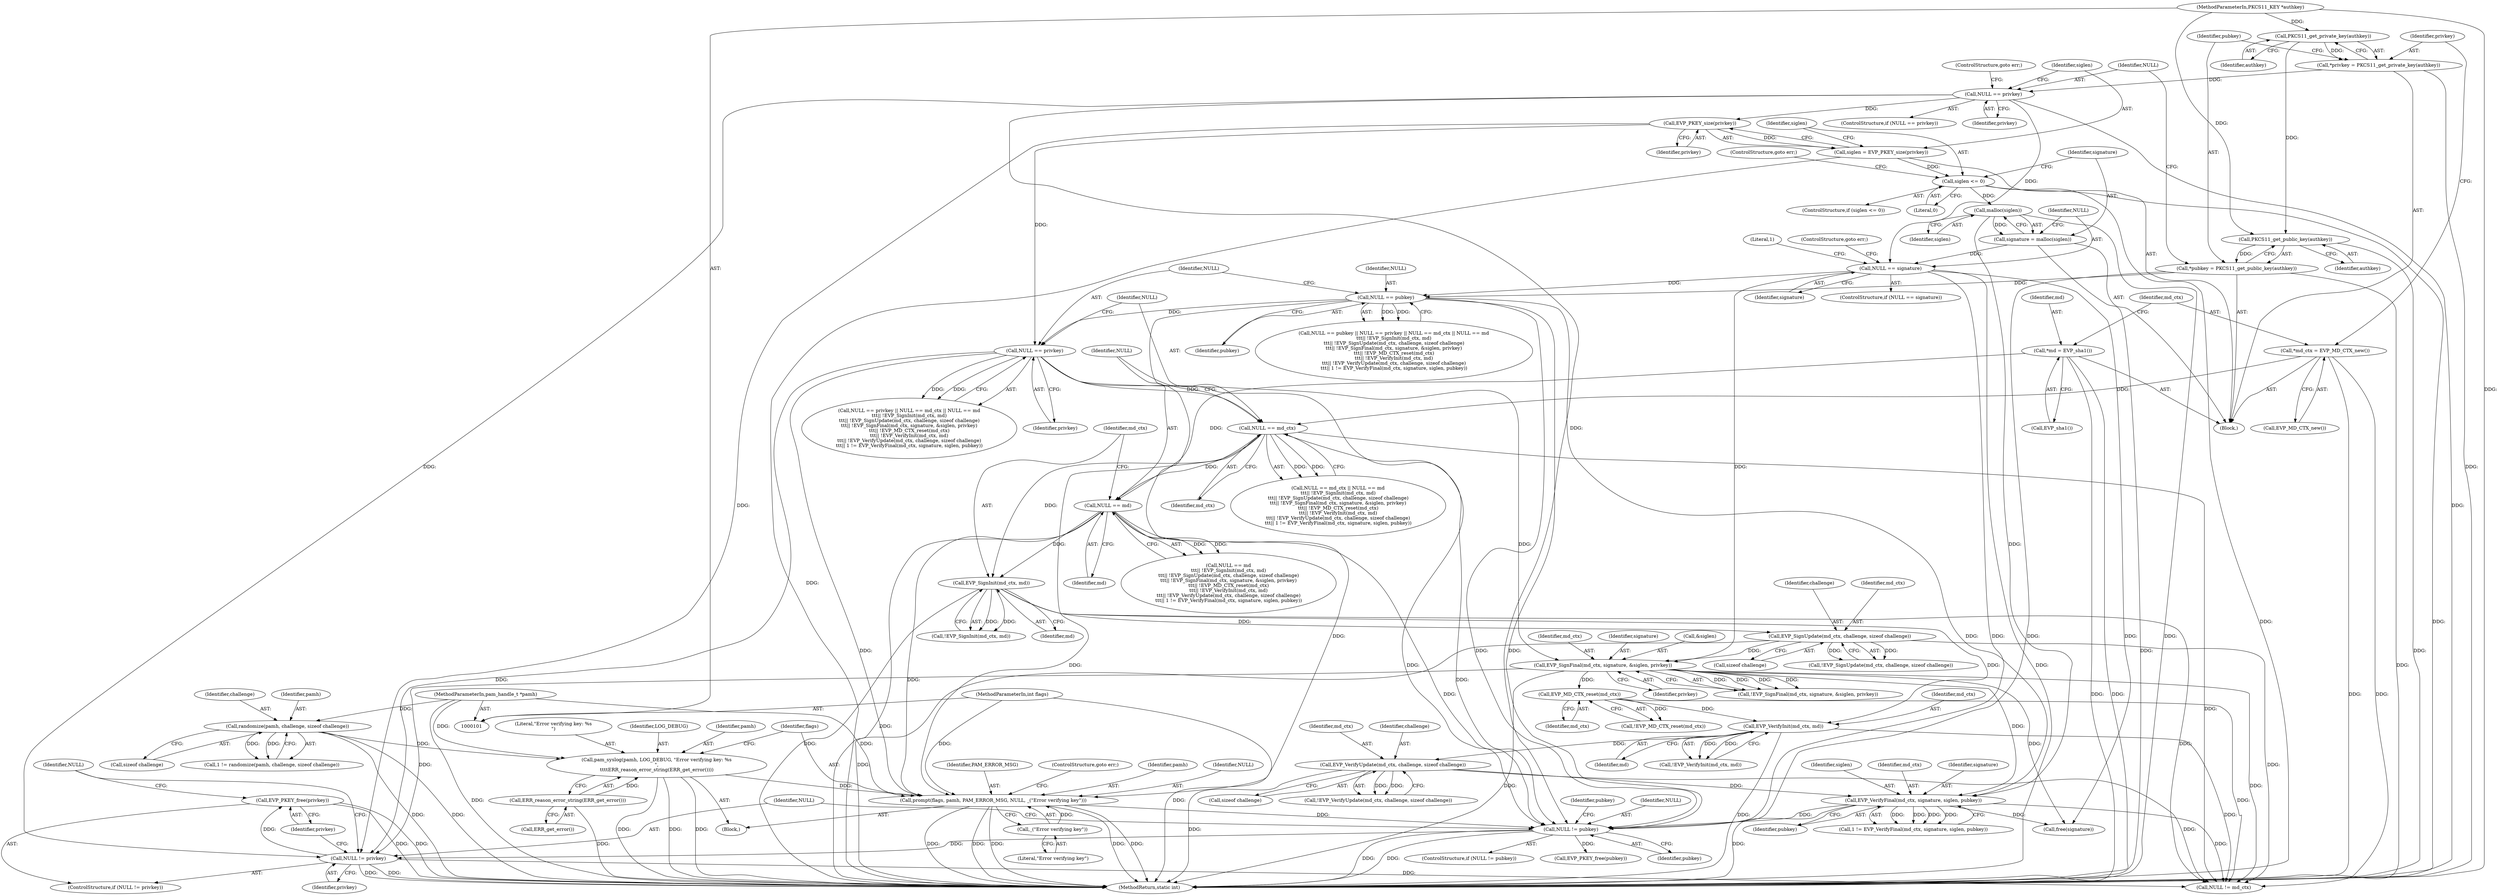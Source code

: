 digraph "0_pam_p11_d150b60e1e14c261b113f55681419ad1dfa8a76c@API" {
"1000258" [label="(Call,EVP_PKEY_free(privkey))"];
"1000255" [label="(Call,NULL != privkey)"];
"1000249" [label="(Call,NULL != pubkey)"];
"1000234" [label="(Call,prompt(flags, pamh, PAM_ERROR_MSG, NULL, _(\"Error verifying key\")))"];
"1000103" [label="(MethodParameterIn,int flags)"];
"1000228" [label="(Call,pam_syslog(pamh, LOG_DEBUG, \"Error verifying key: %s\n\",\n\t\t\t\tERR_reason_error_string(ERR_get_error())))"];
"1000160" [label="(Call,randomize(pamh, challenge, sizeof challenge))"];
"1000102" [label="(MethodParameterIn,pam_handle_t *pamh)"];
"1000232" [label="(Call,ERR_reason_error_string(ERR_get_error()))"];
"1000169" [label="(Call,NULL == pubkey)"];
"1000153" [label="(Call,NULL == signature)"];
"1000135" [label="(Call,NULL == privkey)"];
"1000125" [label="(Call,*privkey = PKCS11_get_private_key(authkey))"];
"1000127" [label="(Call,PKCS11_get_private_key(authkey))"];
"1000104" [label="(MethodParameterIn,PKCS11_KEY *authkey)"];
"1000148" [label="(Call,signature = malloc(siglen))"];
"1000150" [label="(Call,malloc(siglen))"];
"1000144" [label="(Call,siglen <= 0)"];
"1000139" [label="(Call,siglen = EVP_PKEY_size(privkey))"];
"1000141" [label="(Call,EVP_PKEY_size(privkey))"];
"1000130" [label="(Call,*pubkey = PKCS11_get_public_key(authkey))"];
"1000132" [label="(Call,PKCS11_get_public_key(authkey))"];
"1000173" [label="(Call,NULL == privkey)"];
"1000181" [label="(Call,NULL == md)"];
"1000177" [label="(Call,NULL == md_ctx)"];
"1000121" [label="(Call,*md_ctx = EVP_MD_CTX_new())"];
"1000117" [label="(Call,*md = EVP_sha1())"];
"1000239" [label="(Call,_(\"Error verifying key\"))"];
"1000222" [label="(Call,EVP_VerifyFinal(md_ctx, signature, siglen, pubkey))"];
"1000215" [label="(Call,EVP_VerifyUpdate(md_ctx, challenge, sizeof challenge))"];
"1000210" [label="(Call,EVP_VerifyInit(md_ctx, md))"];
"1000206" [label="(Call,EVP_MD_CTX_reset(md_ctx))"];
"1000198" [label="(Call,EVP_SignFinal(md_ctx, signature, &siglen, privkey))"];
"1000191" [label="(Call,EVP_SignUpdate(md_ctx, challenge, sizeof challenge))"];
"1000186" [label="(Call,EVP_SignInit(md_ctx, md))"];
"1000253" [label="(Identifier,pubkey)"];
"1000211" [label="(Identifier,md_ctx)"];
"1000246" [label="(Call,free(signature))"];
"1000251" [label="(Identifier,pubkey)"];
"1000119" [label="(Call,EVP_sha1())"];
"1000216" [label="(Identifier,md_ctx)"];
"1000160" [label="(Call,randomize(pamh, challenge, sizeof challenge))"];
"1000105" [label="(Block,)"];
"1000132" [label="(Call,PKCS11_get_public_key(authkey))"];
"1000224" [label="(Identifier,signature)"];
"1000201" [label="(Call,&siglen)"];
"1000210" [label="(Call,EVP_VerifyInit(md_ctx, md))"];
"1000134" [label="(ControlStructure,if (NULL == privkey))"];
"1000155" [label="(Identifier,signature)"];
"1000126" [label="(Identifier,privkey)"];
"1000174" [label="(Identifier,NULL)"];
"1000128" [label="(Identifier,authkey)"];
"1000209" [label="(Call,!EVP_VerifyInit(md_ctx, md))"];
"1000177" [label="(Call,NULL == md_ctx)"];
"1000231" [label="(Literal,\"Error verifying key: %s\n\")"];
"1000138" [label="(ControlStructure,goto err;)"];
"1000225" [label="(Identifier,siglen)"];
"1000257" [label="(Identifier,privkey)"];
"1000250" [label="(Identifier,NULL)"];
"1000179" [label="(Identifier,md_ctx)"];
"1000148" [label="(Call,signature = malloc(siglen))"];
"1000154" [label="(Identifier,NULL)"];
"1000151" [label="(Identifier,siglen)"];
"1000193" [label="(Identifier,challenge)"];
"1000142" [label="(Identifier,privkey)"];
"1000269" [label="(MethodReturn,static int)"];
"1000118" [label="(Identifier,md)"];
"1000149" [label="(Identifier,signature)"];
"1000169" [label="(Call,NULL == pubkey)"];
"1000235" [label="(Identifier,flags)"];
"1000212" [label="(Identifier,md)"];
"1000172" [label="(Call,NULL == privkey || NULL == md_ctx || NULL == md\n\t\t\t|| !EVP_SignInit(md_ctx, md)\n\t\t\t|| !EVP_SignUpdate(md_ctx, challenge, sizeof challenge)\n\t\t\t|| !EVP_SignFinal(md_ctx, signature, &siglen, privkey)\n\t\t\t|| !EVP_MD_CTX_reset(md_ctx)\n\t\t\t|| !EVP_VerifyInit(md_ctx, md)\n\t\t\t|| !EVP_VerifyUpdate(md_ctx, challenge, sizeof challenge)\n\t\t\t|| 1 != EVP_VerifyFinal(md_ctx, signature, siglen, pubkey))"];
"1000125" [label="(Call,*privkey = PKCS11_get_private_key(authkey))"];
"1000173" [label="(Call,NULL == privkey)"];
"1000206" [label="(Call,EVP_MD_CTX_reset(md_ctx))"];
"1000226" [label="(Identifier,pubkey)"];
"1000186" [label="(Call,EVP_SignInit(md_ctx, md))"];
"1000176" [label="(Call,NULL == md_ctx || NULL == md\n\t\t\t|| !EVP_SignInit(md_ctx, md)\n\t\t\t|| !EVP_SignUpdate(md_ctx, challenge, sizeof challenge)\n\t\t\t|| !EVP_SignFinal(md_ctx, signature, &siglen, privkey)\n\t\t\t|| !EVP_MD_CTX_reset(md_ctx)\n\t\t\t|| !EVP_VerifyInit(md_ctx, md)\n\t\t\t|| !EVP_VerifyUpdate(md_ctx, challenge, sizeof challenge)\n\t\t\t|| 1 != EVP_VerifyFinal(md_ctx, signature, siglen, pubkey))"];
"1000248" [label="(ControlStructure,if (NULL != pubkey))"];
"1000123" [label="(Call,EVP_MD_CTX_new())"];
"1000136" [label="(Identifier,NULL)"];
"1000133" [label="(Identifier,authkey)"];
"1000259" [label="(Identifier,privkey)"];
"1000205" [label="(Call,!EVP_MD_CTX_reset(md_ctx))"];
"1000121" [label="(Call,*md_ctx = EVP_MD_CTX_new())"];
"1000197" [label="(Call,!EVP_SignFinal(md_ctx, signature, &siglen, privkey))"];
"1000194" [label="(Call,sizeof challenge)"];
"1000214" [label="(Call,!EVP_VerifyUpdate(md_ctx, challenge, sizeof challenge))"];
"1000255" [label="(Call,NULL != privkey)"];
"1000217" [label="(Identifier,challenge)"];
"1000183" [label="(Identifier,md)"];
"1000130" [label="(Call,*pubkey = PKCS11_get_public_key(authkey))"];
"1000232" [label="(Call,ERR_reason_error_string(ERR_get_error()))"];
"1000158" [label="(Call,1 != randomize(pamh, challenge, sizeof challenge))"];
"1000254" [label="(ControlStructure,if (NULL != privkey))"];
"1000159" [label="(Literal,1)"];
"1000162" [label="(Identifier,challenge)"];
"1000156" [label="(ControlStructure,goto err;)"];
"1000171" [label="(Identifier,pubkey)"];
"1000122" [label="(Identifier,md_ctx)"];
"1000144" [label="(Call,siglen <= 0)"];
"1000240" [label="(Literal,\"Error verifying key\")"];
"1000237" [label="(Identifier,PAM_ERROR_MSG)"];
"1000147" [label="(ControlStructure,goto err;)"];
"1000117" [label="(Call,*md = EVP_sha1())"];
"1000141" [label="(Call,EVP_PKEY_size(privkey))"];
"1000150" [label="(Call,malloc(siglen))"];
"1000252" [label="(Call,EVP_PKEY_free(pubkey))"];
"1000215" [label="(Call,EVP_VerifyUpdate(md_ctx, challenge, sizeof challenge))"];
"1000168" [label="(Call,NULL == pubkey || NULL == privkey || NULL == md_ctx || NULL == md\n\t\t\t|| !EVP_SignInit(md_ctx, md)\n\t\t\t|| !EVP_SignUpdate(md_ctx, challenge, sizeof challenge)\n\t\t\t|| !EVP_SignFinal(md_ctx, signature, &siglen, privkey)\n\t\t\t|| !EVP_MD_CTX_reset(md_ctx)\n\t\t\t|| !EVP_VerifyInit(md_ctx, md)\n\t\t\t|| !EVP_VerifyUpdate(md_ctx, challenge, sizeof challenge)\n\t\t\t|| 1 != EVP_VerifyFinal(md_ctx, signature, siglen, pubkey))"];
"1000222" [label="(Call,EVP_VerifyFinal(md_ctx, signature, siglen, pubkey))"];
"1000187" [label="(Identifier,md_ctx)"];
"1000227" [label="(Block,)"];
"1000191" [label="(Call,EVP_SignUpdate(md_ctx, challenge, sizeof challenge))"];
"1000190" [label="(Call,!EVP_SignUpdate(md_ctx, challenge, sizeof challenge))"];
"1000152" [label="(ControlStructure,if (NULL == signature))"];
"1000127" [label="(Call,PKCS11_get_private_key(authkey))"];
"1000239" [label="(Call,_(\"Error verifying key\"))"];
"1000137" [label="(Identifier,privkey)"];
"1000140" [label="(Identifier,siglen)"];
"1000153" [label="(Call,NULL == signature)"];
"1000145" [label="(Identifier,siglen)"];
"1000199" [label="(Identifier,md_ctx)"];
"1000218" [label="(Call,sizeof challenge)"];
"1000170" [label="(Identifier,NULL)"];
"1000139" [label="(Call,siglen = EVP_PKEY_size(privkey))"];
"1000175" [label="(Identifier,privkey)"];
"1000161" [label="(Identifier,pamh)"];
"1000200" [label="(Identifier,signature)"];
"1000207" [label="(Identifier,md_ctx)"];
"1000163" [label="(Call,sizeof challenge)"];
"1000203" [label="(Identifier,privkey)"];
"1000258" [label="(Call,EVP_PKEY_free(privkey))"];
"1000230" [label="(Identifier,LOG_DEBUG)"];
"1000262" [label="(Identifier,NULL)"];
"1000103" [label="(MethodParameterIn,int flags)"];
"1000143" [label="(ControlStructure,if (siglen <= 0))"];
"1000180" [label="(Call,NULL == md\n\t\t\t|| !EVP_SignInit(md_ctx, md)\n\t\t\t|| !EVP_SignUpdate(md_ctx, challenge, sizeof challenge)\n\t\t\t|| !EVP_SignFinal(md_ctx, signature, &siglen, privkey)\n\t\t\t|| !EVP_MD_CTX_reset(md_ctx)\n\t\t\t|| !EVP_VerifyInit(md_ctx, md)\n\t\t\t|| !EVP_VerifyUpdate(md_ctx, challenge, sizeof challenge)\n\t\t\t|| 1 != EVP_VerifyFinal(md_ctx, signature, siglen, pubkey))"];
"1000256" [label="(Identifier,NULL)"];
"1000104" [label="(MethodParameterIn,PKCS11_KEY *authkey)"];
"1000102" [label="(MethodParameterIn,pam_handle_t *pamh)"];
"1000241" [label="(ControlStructure,goto err;)"];
"1000220" [label="(Call,1 != EVP_VerifyFinal(md_ctx, signature, siglen, pubkey))"];
"1000185" [label="(Call,!EVP_SignInit(md_ctx, md))"];
"1000236" [label="(Identifier,pamh)"];
"1000135" [label="(Call,NULL == privkey)"];
"1000198" [label="(Call,EVP_SignFinal(md_ctx, signature, &siglen, privkey))"];
"1000181" [label="(Call,NULL == md)"];
"1000233" [label="(Call,ERR_get_error())"];
"1000228" [label="(Call,pam_syslog(pamh, LOG_DEBUG, \"Error verifying key: %s\n\",\n\t\t\t\tERR_reason_error_string(ERR_get_error())))"];
"1000192" [label="(Identifier,md_ctx)"];
"1000188" [label="(Identifier,md)"];
"1000223" [label="(Identifier,md_ctx)"];
"1000178" [label="(Identifier,NULL)"];
"1000238" [label="(Identifier,NULL)"];
"1000261" [label="(Call,NULL != md_ctx)"];
"1000131" [label="(Identifier,pubkey)"];
"1000234" [label="(Call,prompt(flags, pamh, PAM_ERROR_MSG, NULL, _(\"Error verifying key\")))"];
"1000182" [label="(Identifier,NULL)"];
"1000146" [label="(Literal,0)"];
"1000249" [label="(Call,NULL != pubkey)"];
"1000229" [label="(Identifier,pamh)"];
"1000258" -> "1000254"  [label="AST: "];
"1000258" -> "1000259"  [label="CFG: "];
"1000259" -> "1000258"  [label="AST: "];
"1000262" -> "1000258"  [label="CFG: "];
"1000258" -> "1000269"  [label="DDG: "];
"1000258" -> "1000269"  [label="DDG: "];
"1000255" -> "1000258"  [label="DDG: "];
"1000255" -> "1000254"  [label="AST: "];
"1000255" -> "1000257"  [label="CFG: "];
"1000256" -> "1000255"  [label="AST: "];
"1000257" -> "1000255"  [label="AST: "];
"1000259" -> "1000255"  [label="CFG: "];
"1000262" -> "1000255"  [label="CFG: "];
"1000255" -> "1000269"  [label="DDG: "];
"1000255" -> "1000269"  [label="DDG: "];
"1000249" -> "1000255"  [label="DDG: "];
"1000141" -> "1000255"  [label="DDG: "];
"1000198" -> "1000255"  [label="DDG: "];
"1000135" -> "1000255"  [label="DDG: "];
"1000173" -> "1000255"  [label="DDG: "];
"1000255" -> "1000261"  [label="DDG: "];
"1000249" -> "1000248"  [label="AST: "];
"1000249" -> "1000251"  [label="CFG: "];
"1000250" -> "1000249"  [label="AST: "];
"1000251" -> "1000249"  [label="AST: "];
"1000253" -> "1000249"  [label="CFG: "];
"1000256" -> "1000249"  [label="CFG: "];
"1000249" -> "1000269"  [label="DDG: "];
"1000249" -> "1000269"  [label="DDG: "];
"1000234" -> "1000249"  [label="DDG: "];
"1000153" -> "1000249"  [label="DDG: "];
"1000135" -> "1000249"  [label="DDG: "];
"1000169" -> "1000249"  [label="DDG: "];
"1000169" -> "1000249"  [label="DDG: "];
"1000173" -> "1000249"  [label="DDG: "];
"1000181" -> "1000249"  [label="DDG: "];
"1000177" -> "1000249"  [label="DDG: "];
"1000222" -> "1000249"  [label="DDG: "];
"1000130" -> "1000249"  [label="DDG: "];
"1000249" -> "1000252"  [label="DDG: "];
"1000234" -> "1000227"  [label="AST: "];
"1000234" -> "1000239"  [label="CFG: "];
"1000235" -> "1000234"  [label="AST: "];
"1000236" -> "1000234"  [label="AST: "];
"1000237" -> "1000234"  [label="AST: "];
"1000238" -> "1000234"  [label="AST: "];
"1000239" -> "1000234"  [label="AST: "];
"1000241" -> "1000234"  [label="CFG: "];
"1000234" -> "1000269"  [label="DDG: "];
"1000234" -> "1000269"  [label="DDG: "];
"1000234" -> "1000269"  [label="DDG: "];
"1000234" -> "1000269"  [label="DDG: "];
"1000234" -> "1000269"  [label="DDG: "];
"1000103" -> "1000234"  [label="DDG: "];
"1000228" -> "1000234"  [label="DDG: "];
"1000102" -> "1000234"  [label="DDG: "];
"1000169" -> "1000234"  [label="DDG: "];
"1000173" -> "1000234"  [label="DDG: "];
"1000181" -> "1000234"  [label="DDG: "];
"1000177" -> "1000234"  [label="DDG: "];
"1000239" -> "1000234"  [label="DDG: "];
"1000103" -> "1000101"  [label="AST: "];
"1000103" -> "1000269"  [label="DDG: "];
"1000228" -> "1000227"  [label="AST: "];
"1000228" -> "1000232"  [label="CFG: "];
"1000229" -> "1000228"  [label="AST: "];
"1000230" -> "1000228"  [label="AST: "];
"1000231" -> "1000228"  [label="AST: "];
"1000232" -> "1000228"  [label="AST: "];
"1000235" -> "1000228"  [label="CFG: "];
"1000228" -> "1000269"  [label="DDG: "];
"1000228" -> "1000269"  [label="DDG: "];
"1000228" -> "1000269"  [label="DDG: "];
"1000160" -> "1000228"  [label="DDG: "];
"1000102" -> "1000228"  [label="DDG: "];
"1000232" -> "1000228"  [label="DDG: "];
"1000160" -> "1000158"  [label="AST: "];
"1000160" -> "1000163"  [label="CFG: "];
"1000161" -> "1000160"  [label="AST: "];
"1000162" -> "1000160"  [label="AST: "];
"1000163" -> "1000160"  [label="AST: "];
"1000158" -> "1000160"  [label="CFG: "];
"1000160" -> "1000269"  [label="DDG: "];
"1000160" -> "1000269"  [label="DDG: "];
"1000160" -> "1000158"  [label="DDG: "];
"1000160" -> "1000158"  [label="DDG: "];
"1000102" -> "1000160"  [label="DDG: "];
"1000102" -> "1000101"  [label="AST: "];
"1000102" -> "1000269"  [label="DDG: "];
"1000232" -> "1000233"  [label="CFG: "];
"1000233" -> "1000232"  [label="AST: "];
"1000232" -> "1000269"  [label="DDG: "];
"1000169" -> "1000168"  [label="AST: "];
"1000169" -> "1000171"  [label="CFG: "];
"1000170" -> "1000169"  [label="AST: "];
"1000171" -> "1000169"  [label="AST: "];
"1000174" -> "1000169"  [label="CFG: "];
"1000168" -> "1000169"  [label="CFG: "];
"1000169" -> "1000168"  [label="DDG: "];
"1000169" -> "1000168"  [label="DDG: "];
"1000153" -> "1000169"  [label="DDG: "];
"1000130" -> "1000169"  [label="DDG: "];
"1000169" -> "1000173"  [label="DDG: "];
"1000169" -> "1000222"  [label="DDG: "];
"1000153" -> "1000152"  [label="AST: "];
"1000153" -> "1000155"  [label="CFG: "];
"1000154" -> "1000153"  [label="AST: "];
"1000155" -> "1000153"  [label="AST: "];
"1000156" -> "1000153"  [label="CFG: "];
"1000159" -> "1000153"  [label="CFG: "];
"1000153" -> "1000269"  [label="DDG: "];
"1000135" -> "1000153"  [label="DDG: "];
"1000148" -> "1000153"  [label="DDG: "];
"1000153" -> "1000198"  [label="DDG: "];
"1000153" -> "1000246"  [label="DDG: "];
"1000135" -> "1000134"  [label="AST: "];
"1000135" -> "1000137"  [label="CFG: "];
"1000136" -> "1000135"  [label="AST: "];
"1000137" -> "1000135"  [label="AST: "];
"1000138" -> "1000135"  [label="CFG: "];
"1000140" -> "1000135"  [label="CFG: "];
"1000135" -> "1000269"  [label="DDG: "];
"1000125" -> "1000135"  [label="DDG: "];
"1000135" -> "1000141"  [label="DDG: "];
"1000125" -> "1000105"  [label="AST: "];
"1000125" -> "1000127"  [label="CFG: "];
"1000126" -> "1000125"  [label="AST: "];
"1000127" -> "1000125"  [label="AST: "];
"1000131" -> "1000125"  [label="CFG: "];
"1000125" -> "1000269"  [label="DDG: "];
"1000127" -> "1000125"  [label="DDG: "];
"1000127" -> "1000128"  [label="CFG: "];
"1000128" -> "1000127"  [label="AST: "];
"1000104" -> "1000127"  [label="DDG: "];
"1000127" -> "1000132"  [label="DDG: "];
"1000104" -> "1000101"  [label="AST: "];
"1000104" -> "1000269"  [label="DDG: "];
"1000104" -> "1000132"  [label="DDG: "];
"1000148" -> "1000105"  [label="AST: "];
"1000148" -> "1000150"  [label="CFG: "];
"1000149" -> "1000148"  [label="AST: "];
"1000150" -> "1000148"  [label="AST: "];
"1000154" -> "1000148"  [label="CFG: "];
"1000148" -> "1000269"  [label="DDG: "];
"1000150" -> "1000148"  [label="DDG: "];
"1000150" -> "1000151"  [label="CFG: "];
"1000151" -> "1000150"  [label="AST: "];
"1000150" -> "1000269"  [label="DDG: "];
"1000144" -> "1000150"  [label="DDG: "];
"1000150" -> "1000222"  [label="DDG: "];
"1000144" -> "1000143"  [label="AST: "];
"1000144" -> "1000146"  [label="CFG: "];
"1000145" -> "1000144"  [label="AST: "];
"1000146" -> "1000144"  [label="AST: "];
"1000147" -> "1000144"  [label="CFG: "];
"1000149" -> "1000144"  [label="CFG: "];
"1000144" -> "1000269"  [label="DDG: "];
"1000144" -> "1000269"  [label="DDG: "];
"1000139" -> "1000144"  [label="DDG: "];
"1000139" -> "1000105"  [label="AST: "];
"1000139" -> "1000141"  [label="CFG: "];
"1000140" -> "1000139"  [label="AST: "];
"1000141" -> "1000139"  [label="AST: "];
"1000145" -> "1000139"  [label="CFG: "];
"1000139" -> "1000269"  [label="DDG: "];
"1000141" -> "1000139"  [label="DDG: "];
"1000141" -> "1000142"  [label="CFG: "];
"1000142" -> "1000141"  [label="AST: "];
"1000141" -> "1000173"  [label="DDG: "];
"1000130" -> "1000105"  [label="AST: "];
"1000130" -> "1000132"  [label="CFG: "];
"1000131" -> "1000130"  [label="AST: "];
"1000132" -> "1000130"  [label="AST: "];
"1000136" -> "1000130"  [label="CFG: "];
"1000130" -> "1000269"  [label="DDG: "];
"1000132" -> "1000130"  [label="DDG: "];
"1000132" -> "1000133"  [label="CFG: "];
"1000133" -> "1000132"  [label="AST: "];
"1000132" -> "1000269"  [label="DDG: "];
"1000173" -> "1000172"  [label="AST: "];
"1000173" -> "1000175"  [label="CFG: "];
"1000174" -> "1000173"  [label="AST: "];
"1000175" -> "1000173"  [label="AST: "];
"1000178" -> "1000173"  [label="CFG: "];
"1000172" -> "1000173"  [label="CFG: "];
"1000173" -> "1000172"  [label="DDG: "];
"1000173" -> "1000172"  [label="DDG: "];
"1000173" -> "1000177"  [label="DDG: "];
"1000173" -> "1000198"  [label="DDG: "];
"1000181" -> "1000180"  [label="AST: "];
"1000181" -> "1000183"  [label="CFG: "];
"1000182" -> "1000181"  [label="AST: "];
"1000183" -> "1000181"  [label="AST: "];
"1000187" -> "1000181"  [label="CFG: "];
"1000180" -> "1000181"  [label="CFG: "];
"1000181" -> "1000269"  [label="DDG: "];
"1000181" -> "1000180"  [label="DDG: "];
"1000181" -> "1000180"  [label="DDG: "];
"1000177" -> "1000181"  [label="DDG: "];
"1000117" -> "1000181"  [label="DDG: "];
"1000181" -> "1000186"  [label="DDG: "];
"1000177" -> "1000176"  [label="AST: "];
"1000177" -> "1000179"  [label="CFG: "];
"1000178" -> "1000177"  [label="AST: "];
"1000179" -> "1000177"  [label="AST: "];
"1000182" -> "1000177"  [label="CFG: "];
"1000176" -> "1000177"  [label="CFG: "];
"1000177" -> "1000176"  [label="DDG: "];
"1000177" -> "1000176"  [label="DDG: "];
"1000121" -> "1000177"  [label="DDG: "];
"1000177" -> "1000186"  [label="DDG: "];
"1000177" -> "1000261"  [label="DDG: "];
"1000121" -> "1000105"  [label="AST: "];
"1000121" -> "1000123"  [label="CFG: "];
"1000122" -> "1000121"  [label="AST: "];
"1000123" -> "1000121"  [label="AST: "];
"1000126" -> "1000121"  [label="CFG: "];
"1000121" -> "1000269"  [label="DDG: "];
"1000121" -> "1000261"  [label="DDG: "];
"1000117" -> "1000105"  [label="AST: "];
"1000117" -> "1000119"  [label="CFG: "];
"1000118" -> "1000117"  [label="AST: "];
"1000119" -> "1000117"  [label="AST: "];
"1000122" -> "1000117"  [label="CFG: "];
"1000117" -> "1000269"  [label="DDG: "];
"1000117" -> "1000269"  [label="DDG: "];
"1000239" -> "1000240"  [label="CFG: "];
"1000240" -> "1000239"  [label="AST: "];
"1000222" -> "1000220"  [label="AST: "];
"1000222" -> "1000226"  [label="CFG: "];
"1000223" -> "1000222"  [label="AST: "];
"1000224" -> "1000222"  [label="AST: "];
"1000225" -> "1000222"  [label="AST: "];
"1000226" -> "1000222"  [label="AST: "];
"1000220" -> "1000222"  [label="CFG: "];
"1000222" -> "1000269"  [label="DDG: "];
"1000222" -> "1000220"  [label="DDG: "];
"1000222" -> "1000220"  [label="DDG: "];
"1000222" -> "1000220"  [label="DDG: "];
"1000222" -> "1000220"  [label="DDG: "];
"1000215" -> "1000222"  [label="DDG: "];
"1000198" -> "1000222"  [label="DDG: "];
"1000222" -> "1000246"  [label="DDG: "];
"1000222" -> "1000261"  [label="DDG: "];
"1000215" -> "1000214"  [label="AST: "];
"1000215" -> "1000218"  [label="CFG: "];
"1000216" -> "1000215"  [label="AST: "];
"1000217" -> "1000215"  [label="AST: "];
"1000218" -> "1000215"  [label="AST: "];
"1000214" -> "1000215"  [label="CFG: "];
"1000215" -> "1000269"  [label="DDG: "];
"1000215" -> "1000214"  [label="DDG: "];
"1000215" -> "1000214"  [label="DDG: "];
"1000210" -> "1000215"  [label="DDG: "];
"1000215" -> "1000261"  [label="DDG: "];
"1000210" -> "1000209"  [label="AST: "];
"1000210" -> "1000212"  [label="CFG: "];
"1000211" -> "1000210"  [label="AST: "];
"1000212" -> "1000210"  [label="AST: "];
"1000209" -> "1000210"  [label="CFG: "];
"1000210" -> "1000269"  [label="DDG: "];
"1000210" -> "1000209"  [label="DDG: "];
"1000210" -> "1000209"  [label="DDG: "];
"1000206" -> "1000210"  [label="DDG: "];
"1000186" -> "1000210"  [label="DDG: "];
"1000210" -> "1000261"  [label="DDG: "];
"1000206" -> "1000205"  [label="AST: "];
"1000206" -> "1000207"  [label="CFG: "];
"1000207" -> "1000206"  [label="AST: "];
"1000205" -> "1000206"  [label="CFG: "];
"1000206" -> "1000205"  [label="DDG: "];
"1000198" -> "1000206"  [label="DDG: "];
"1000206" -> "1000261"  [label="DDG: "];
"1000198" -> "1000197"  [label="AST: "];
"1000198" -> "1000203"  [label="CFG: "];
"1000199" -> "1000198"  [label="AST: "];
"1000200" -> "1000198"  [label="AST: "];
"1000201" -> "1000198"  [label="AST: "];
"1000203" -> "1000198"  [label="AST: "];
"1000197" -> "1000198"  [label="CFG: "];
"1000198" -> "1000269"  [label="DDG: "];
"1000198" -> "1000197"  [label="DDG: "];
"1000198" -> "1000197"  [label="DDG: "];
"1000198" -> "1000197"  [label="DDG: "];
"1000198" -> "1000197"  [label="DDG: "];
"1000191" -> "1000198"  [label="DDG: "];
"1000198" -> "1000246"  [label="DDG: "];
"1000198" -> "1000261"  [label="DDG: "];
"1000191" -> "1000190"  [label="AST: "];
"1000191" -> "1000194"  [label="CFG: "];
"1000192" -> "1000191"  [label="AST: "];
"1000193" -> "1000191"  [label="AST: "];
"1000194" -> "1000191"  [label="AST: "];
"1000190" -> "1000191"  [label="CFG: "];
"1000191" -> "1000269"  [label="DDG: "];
"1000191" -> "1000190"  [label="DDG: "];
"1000191" -> "1000190"  [label="DDG: "];
"1000186" -> "1000191"  [label="DDG: "];
"1000191" -> "1000261"  [label="DDG: "];
"1000186" -> "1000185"  [label="AST: "];
"1000186" -> "1000188"  [label="CFG: "];
"1000187" -> "1000186"  [label="AST: "];
"1000188" -> "1000186"  [label="AST: "];
"1000185" -> "1000186"  [label="CFG: "];
"1000186" -> "1000269"  [label="DDG: "];
"1000186" -> "1000185"  [label="DDG: "];
"1000186" -> "1000185"  [label="DDG: "];
"1000186" -> "1000261"  [label="DDG: "];
}
